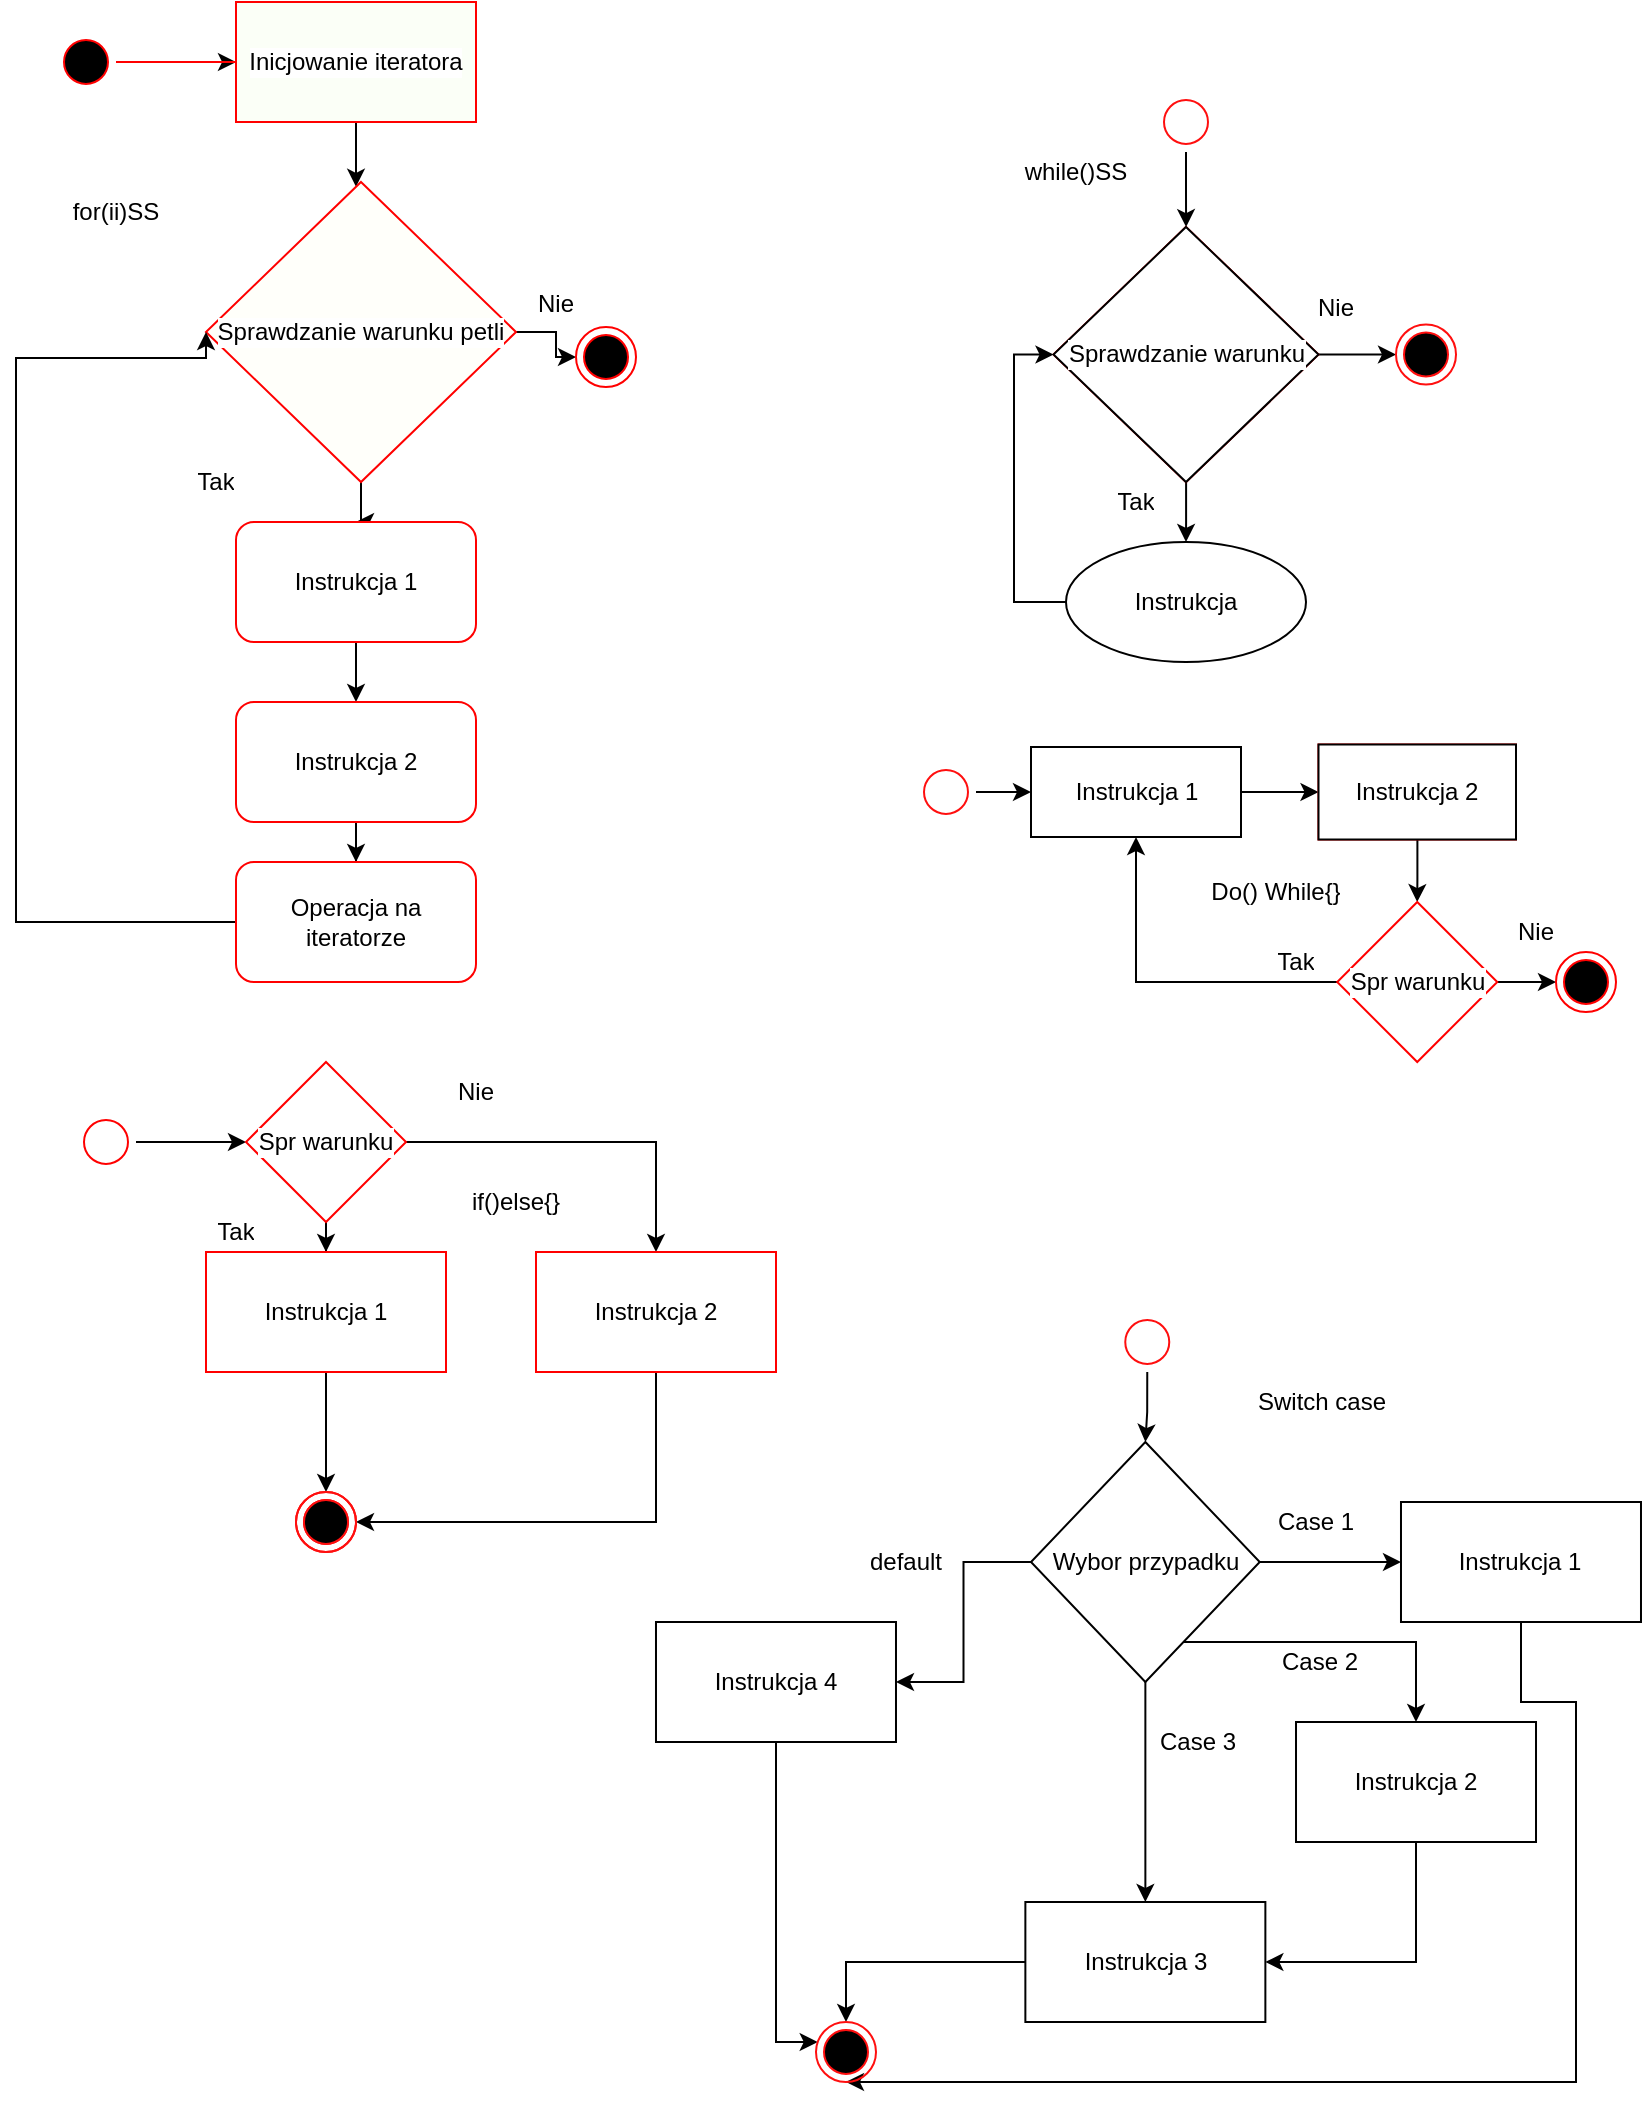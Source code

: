 <mxfile version="17.2.3" type="device"><diagram name="Page-1" id="0783ab3e-0a74-02c8-0abd-f7b4e66b4bec"><mxGraphModel dx="1422" dy="737" grid="1" gridSize="10" guides="1" tooltips="1" connect="1" arrows="1" fold="1" page="1" pageScale="1" pageWidth="850" pageHeight="1100" background="none" math="0" shadow="0"><root><mxCell id="0"/><mxCell id="1" parent="0"/><mxCell id="oMnjI462qFpjn7BTfmd0-12" value="" style="edgeStyle=orthogonalEdgeStyle;rounded=0;orthogonalLoop=1;jettySize=auto;html=1;fontColor=#000000;labelBackgroundColor=#FFFFFF;" edge="1" parent="1" source="oMnjI462qFpjn7BTfmd0-9" target="oMnjI462qFpjn7BTfmd0-11"><mxGeometry relative="1" as="geometry"/></mxCell><mxCell id="oMnjI462qFpjn7BTfmd0-9" value="" style="ellipse;html=1;shape=startState;fillColor=#000000;strokeColor=#ff0000;fontColor=#000000;labelBackgroundColor=#FFFFFF;" vertex="1" parent="1"><mxGeometry x="40" y="55" width="30" height="30" as="geometry"/></mxCell><mxCell id="oMnjI462qFpjn7BTfmd0-10" value="" style="edgeStyle=orthogonalEdgeStyle;html=1;verticalAlign=bottom;endArrow=open;endSize=8;strokeColor=#ff0000;rounded=0;fontColor=#000000;labelBackgroundColor=#FFFFFF;" edge="1" source="oMnjI462qFpjn7BTfmd0-9" parent="1"><mxGeometry relative="1" as="geometry"><mxPoint x="170" y="70" as="targetPoint"/></mxGeometry></mxCell><mxCell id="oMnjI462qFpjn7BTfmd0-14" value="" style="edgeStyle=orthogonalEdgeStyle;rounded=0;orthogonalLoop=1;jettySize=auto;html=1;fontColor=#000000;labelBackgroundColor=#FFFFFF;" edge="1" parent="1" source="oMnjI462qFpjn7BTfmd0-11" target="oMnjI462qFpjn7BTfmd0-13"><mxGeometry relative="1" as="geometry"><Array as="points"><mxPoint x="190" y="120"/><mxPoint x="190" y="120"/></Array></mxGeometry></mxCell><mxCell id="oMnjI462qFpjn7BTfmd0-11" value="Inicjowanie iteratora" style="whiteSpace=wrap;html=1;fillColor=#FBFFF7;strokeColor=#ff0000;direction=west;fontColor=#000000;labelBackgroundColor=#FFFFFF;" vertex="1" parent="1"><mxGeometry x="130" y="40" width="120" height="60" as="geometry"/></mxCell><mxCell id="oMnjI462qFpjn7BTfmd0-16" value="" style="edgeStyle=orthogonalEdgeStyle;rounded=0;orthogonalLoop=1;jettySize=auto;html=1;fontColor=#000000;labelBackgroundColor=#FFFFFF;" edge="1" parent="1" source="oMnjI462qFpjn7BTfmd0-13" target="oMnjI462qFpjn7BTfmd0-15"><mxGeometry relative="1" as="geometry"/></mxCell><mxCell id="oMnjI462qFpjn7BTfmd0-32" style="edgeStyle=orthogonalEdgeStyle;rounded=0;orthogonalLoop=1;jettySize=auto;html=1;fontColor=#000000;labelBackgroundColor=#FFFFFF;" edge="1" parent="1" source="oMnjI462qFpjn7BTfmd0-13" target="oMnjI462qFpjn7BTfmd0-27"><mxGeometry relative="1" as="geometry"/></mxCell><mxCell id="oMnjI462qFpjn7BTfmd0-13" value="&lt;font&gt;Sprawdzanie warunku petli&lt;/font&gt;" style="rhombus;whiteSpace=wrap;html=1;fillColor=#FFFFFA;strokeColor=#ff0000;fontColor=#000000;labelBackgroundColor=#FFFFFF;" vertex="1" parent="1"><mxGeometry x="115" y="130" width="155" height="150" as="geometry"/></mxCell><mxCell id="oMnjI462qFpjn7BTfmd0-18" value="" style="edgeStyle=orthogonalEdgeStyle;rounded=0;orthogonalLoop=1;jettySize=auto;html=1;fontColor=#000000;labelBackgroundColor=#FFFFFF;" edge="1" parent="1" source="oMnjI462qFpjn7BTfmd0-15" target="oMnjI462qFpjn7BTfmd0-17"><mxGeometry relative="1" as="geometry"/></mxCell><mxCell id="oMnjI462qFpjn7BTfmd0-15" value="&lt;font&gt;Instrukcja 1&lt;/font&gt;" style="rounded=1;whiteSpace=wrap;html=1;fillColor=#FFFFFF;strokeColor=#ff0000;fontColor=#000000;labelBackgroundColor=#FFFFFF;" vertex="1" parent="1"><mxGeometry x="130" y="300" width="120" height="60" as="geometry"/></mxCell><mxCell id="oMnjI462qFpjn7BTfmd0-20" value="" style="edgeStyle=orthogonalEdgeStyle;rounded=0;orthogonalLoop=1;jettySize=auto;html=1;fontColor=#000000;labelBackgroundColor=#FFFFFF;" edge="1" parent="1" source="oMnjI462qFpjn7BTfmd0-17" target="oMnjI462qFpjn7BTfmd0-19"><mxGeometry relative="1" as="geometry"/></mxCell><mxCell id="oMnjI462qFpjn7BTfmd0-17" value="&lt;font&gt;Instrukcja 2&lt;/font&gt;" style="rounded=1;whiteSpace=wrap;html=1;fillColor=#FFFFFF;strokeColor=#ff0000;fontColor=#000000;labelBackgroundColor=#FFFFFF;" vertex="1" parent="1"><mxGeometry x="130" y="390" width="120" height="60" as="geometry"/></mxCell><mxCell id="oMnjI462qFpjn7BTfmd0-21" style="edgeStyle=orthogonalEdgeStyle;rounded=0;orthogonalLoop=1;jettySize=auto;html=1;fontColor=#000000;entryX=0;entryY=0.5;entryDx=0;entryDy=0;labelBackgroundColor=#FFFFFF;" edge="1" parent="1" source="oMnjI462qFpjn7BTfmd0-19" target="oMnjI462qFpjn7BTfmd0-13"><mxGeometry relative="1" as="geometry"><mxPoint x="40" y="180" as="targetPoint"/><Array as="points"><mxPoint x="20" y="500"/><mxPoint x="20" y="218"/></Array></mxGeometry></mxCell><mxCell id="oMnjI462qFpjn7BTfmd0-19" value="&lt;font&gt;Operacja na iteratorze&lt;/font&gt;" style="rounded=1;whiteSpace=wrap;html=1;fillColor=#FFFFFF;strokeColor=#ff0000;fontColor=#000000;labelBackgroundColor=#FFFFFF;" vertex="1" parent="1"><mxGeometry x="130" y="470" width="120" height="60" as="geometry"/></mxCell><UserObject label="Tak" placeholders="1" name="Variable" id="oMnjI462qFpjn7BTfmd0-23"><mxCell style="text;html=1;strokeColor=none;fillColor=none;align=center;verticalAlign=middle;whiteSpace=wrap;overflow=hidden;labelBackgroundColor=#FFFFFF;fontColor=#000000;" vertex="1" parent="1"><mxGeometry x="80" y="270" width="80" height="20" as="geometry"/></mxCell></UserObject><UserObject label="Nie" placeholders="1" name="Variable" id="oMnjI462qFpjn7BTfmd0-24"><mxCell style="text;html=1;strokeColor=none;fillColor=none;align=center;verticalAlign=middle;whiteSpace=wrap;overflow=hidden;labelBackgroundColor=#FFFFFF;fontColor=#000000;" vertex="1" parent="1"><mxGeometry x="250" y="181.25" width="80" height="20" as="geometry"/></mxCell></UserObject><UserObject label="for(ii)SS" placeholders="1" name="Variable" id="oMnjI462qFpjn7BTfmd0-28"><mxCell style="text;html=1;strokeColor=none;fillColor=none;align=center;verticalAlign=middle;whiteSpace=wrap;overflow=hidden;labelBackgroundColor=#FFFFFF;fontColor=#000000;" vertex="1" parent="1"><mxGeometry x="30" y="135" width="80" height="20" as="geometry"/></mxCell></UserObject><mxCell id="oMnjI462qFpjn7BTfmd0-27" value="" style="ellipse;html=1;shape=endState;fillColor=#000000;strokeColor=#ff0000;labelBackgroundColor=#FFFFFF;fontColor=#000000;" vertex="1" parent="1"><mxGeometry x="300" y="202.5" width="30" height="30" as="geometry"/></mxCell><UserObject label="while()SS" placeholders="1" name="Variable" id="oMnjI462qFpjn7BTfmd0-33"><mxCell style="text;html=1;strokeColor=none;fillColor=none;align=center;verticalAlign=middle;whiteSpace=wrap;overflow=hidden;labelBackgroundColor=#FFFFFF;fontColor=#000000;" vertex="1" parent="1"><mxGeometry x="510" y="115" width="80" height="20" as="geometry"/></mxCell></UserObject><mxCell id="oMnjI462qFpjn7BTfmd0-37" value="" style="edgeStyle=orthogonalEdgeStyle;rounded=0;orthogonalLoop=1;jettySize=auto;html=1;fontColor=#000000;labelBackgroundColor=#FFFFFF;" edge="1" parent="1" source="oMnjI462qFpjn7BTfmd0-34" target="oMnjI462qFpjn7BTfmd0-36"><mxGeometry relative="1" as="geometry"/></mxCell><mxCell id="oMnjI462qFpjn7BTfmd0-34" value="" style="ellipse;html=1;shape=startState;labelBackgroundColor=#FFFFFF;strokeColor=#FF0F0F;" vertex="1" parent="1"><mxGeometry x="590" y="85" width="30" height="30" as="geometry"/></mxCell><mxCell id="oMnjI462qFpjn7BTfmd0-40" style="edgeStyle=orthogonalEdgeStyle;rounded=0;orthogonalLoop=1;jettySize=auto;html=1;fontColor=#000000;labelBackgroundColor=#FFFFFF;" edge="1" parent="1" source="oMnjI462qFpjn7BTfmd0-36" target="oMnjI462qFpjn7BTfmd0-41"><mxGeometry relative="1" as="geometry"><mxPoint x="720" y="216.25" as="targetPoint"/></mxGeometry></mxCell><mxCell id="oMnjI462qFpjn7BTfmd0-43" value="" style="edgeStyle=orthogonalEdgeStyle;rounded=0;orthogonalLoop=1;jettySize=auto;html=1;fontColor=#000000;labelBackgroundColor=#FFFFFF;" edge="1" parent="1" source="oMnjI462qFpjn7BTfmd0-36" target="oMnjI462qFpjn7BTfmd0-42"><mxGeometry relative="1" as="geometry"/></mxCell><mxCell id="oMnjI462qFpjn7BTfmd0-36" value="Sprawdzanie warunku" style="rhombus;whiteSpace=wrap;html=1;fillColor=#000000;strokeColor=#ff0000;fontColor=#000000;labelBackgroundColor=#FFFFFF;" vertex="1" parent="1"><mxGeometry x="538.75" y="152.5" width="132.5" height="127.5" as="geometry"/></mxCell><UserObject label="Nie" placeholders="1" name="Variable" id="oMnjI462qFpjn7BTfmd0-38"><mxCell style="text;html=1;strokeColor=none;fillColor=none;align=center;verticalAlign=middle;whiteSpace=wrap;overflow=hidden;labelBackgroundColor=#FFFFFF;fontColor=#000000;" vertex="1" parent="1"><mxGeometry x="640" y="182.5" width="80" height="20" as="geometry"/></mxCell></UserObject><UserObject label="Tak" placeholders="1" name="Variable" id="oMnjI462qFpjn7BTfmd0-39"><mxCell style="text;html=1;strokeColor=none;fillColor=none;align=center;verticalAlign=middle;whiteSpace=wrap;overflow=hidden;labelBackgroundColor=#FFFFFF;fontColor=#000000;" vertex="1" parent="1"><mxGeometry x="540" y="280" width="80" height="20" as="geometry"/></mxCell></UserObject><mxCell id="oMnjI462qFpjn7BTfmd0-41" value="" style="ellipse;html=1;shape=endState;labelBackgroundColor=#FFFFFF;strokeColor=#FF0F0F;fillColor=#000000;" vertex="1" parent="1"><mxGeometry x="710" y="201.25" width="30" height="30" as="geometry"/></mxCell><mxCell id="oMnjI462qFpjn7BTfmd0-44" style="edgeStyle=orthogonalEdgeStyle;rounded=0;orthogonalLoop=1;jettySize=auto;html=1;fontColor=#000000;entryX=0;entryY=0.5;entryDx=0;entryDy=0;labelBackgroundColor=#FFFFFF;" edge="1" parent="1" source="oMnjI462qFpjn7BTfmd0-42" target="oMnjI462qFpjn7BTfmd0-36"><mxGeometry relative="1" as="geometry"><mxPoint x="520" y="220" as="targetPoint"/><Array as="points"><mxPoint x="519" y="340"/><mxPoint x="519" y="216"/></Array></mxGeometry></mxCell><mxCell id="oMnjI462qFpjn7BTfmd0-42" value="Instrukcja" style="ellipse;whiteSpace=wrap;html=1;labelBackgroundColor=#FFFFFF;" vertex="1" parent="1"><mxGeometry x="545" y="310" width="120" height="60" as="geometry"/></mxCell><UserObject label="Do() While{}" placeholders="1" name="Variable" id="oMnjI462qFpjn7BTfmd0-45"><mxCell style="text;html=1;strokeColor=none;fillColor=none;align=center;verticalAlign=middle;whiteSpace=wrap;overflow=hidden;labelBackgroundColor=#FFFFFF;fontColor=#000000;" vertex="1" parent="1"><mxGeometry x="610" y="475" width="80" height="20" as="geometry"/></mxCell></UserObject><mxCell id="oMnjI462qFpjn7BTfmd0-51" value="" style="edgeStyle=orthogonalEdgeStyle;rounded=0;orthogonalLoop=1;jettySize=auto;html=1;fontColor=#000000;labelBackgroundColor=#FFFFFF;" edge="1" parent="1" source="oMnjI462qFpjn7BTfmd0-46" target="oMnjI462qFpjn7BTfmd0-50"><mxGeometry relative="1" as="geometry"/></mxCell><mxCell id="oMnjI462qFpjn7BTfmd0-46" value="" style="ellipse;html=1;shape=startState;labelBackgroundColor=#FFFFFF;strokeColor=#FF0F0F;" vertex="1" parent="1"><mxGeometry x="470" y="420" width="30" height="30" as="geometry"/></mxCell><mxCell id="oMnjI462qFpjn7BTfmd0-54" value="" style="edgeStyle=orthogonalEdgeStyle;rounded=0;orthogonalLoop=1;jettySize=auto;html=1;fontColor=#000000;labelBackgroundColor=#FFFFFF;" edge="1" parent="1" source="oMnjI462qFpjn7BTfmd0-50" target="oMnjI462qFpjn7BTfmd0-53"><mxGeometry relative="1" as="geometry"/></mxCell><mxCell id="oMnjI462qFpjn7BTfmd0-50" value="Instrukcja 1" style="whiteSpace=wrap;html=1;labelBackgroundColor=#FFFFFF;" vertex="1" parent="1"><mxGeometry x="527.5" y="412.5" width="105" height="45" as="geometry"/></mxCell><mxCell id="oMnjI462qFpjn7BTfmd0-57" value="" style="edgeStyle=orthogonalEdgeStyle;rounded=0;orthogonalLoop=1;jettySize=auto;html=1;fontColor=#000000;labelBackgroundColor=#FFFFFF;" edge="1" parent="1" source="oMnjI462qFpjn7BTfmd0-53" target="oMnjI462qFpjn7BTfmd0-56"><mxGeometry relative="1" as="geometry"/></mxCell><mxCell id="oMnjI462qFpjn7BTfmd0-53" value="Instrukcja 2" style="whiteSpace=wrap;html=1;fillColor=#000000;strokeColor=#ff0000;fontColor=#000000;labelBackgroundColor=#FFFFFF;" vertex="1" parent="1"><mxGeometry x="671.25" y="411.25" width="98.75" height="47.5" as="geometry"/></mxCell><mxCell id="oMnjI462qFpjn7BTfmd0-61" style="edgeStyle=orthogonalEdgeStyle;rounded=0;orthogonalLoop=1;jettySize=auto;html=1;fontColor=#000000;labelBackgroundColor=#FFFFFF;" edge="1" parent="1" source="oMnjI462qFpjn7BTfmd0-56" target="oMnjI462qFpjn7BTfmd0-59"><mxGeometry relative="1" as="geometry"/></mxCell><mxCell id="oMnjI462qFpjn7BTfmd0-62" style="edgeStyle=orthogonalEdgeStyle;rounded=0;orthogonalLoop=1;jettySize=auto;html=1;entryX=0.5;entryY=1;entryDx=0;entryDy=0;fontColor=#000000;labelBackgroundColor=#FFFFFF;" edge="1" parent="1" source="oMnjI462qFpjn7BTfmd0-56" target="oMnjI462qFpjn7BTfmd0-50"><mxGeometry relative="1" as="geometry"/></mxCell><mxCell id="oMnjI462qFpjn7BTfmd0-56" value="Spr warunku" style="rhombus;whiteSpace=wrap;html=1;fillColor=#FFFFFF;strokeColor=#ff0000;fontColor=#000000;labelBackgroundColor=#FFFFFF;" vertex="1" parent="1"><mxGeometry x="680.625" y="490" width="80" height="80" as="geometry"/></mxCell><mxCell id="oMnjI462qFpjn7BTfmd0-59" value="" style="ellipse;html=1;shape=endState;fillColor=#000000;strokeColor=#ff0000;labelBackgroundColor=#FFFFFF;fontColor=#000000;" vertex="1" parent="1"><mxGeometry x="790" y="515" width="30" height="30" as="geometry"/></mxCell><UserObject label="Tak" placeholders="1" name="Variable" id="oMnjI462qFpjn7BTfmd0-63"><mxCell style="text;html=1;strokeColor=none;fillColor=none;align=center;verticalAlign=middle;whiteSpace=wrap;overflow=hidden;labelBackgroundColor=#FFFFFF;fontColor=#000000;" vertex="1" parent="1"><mxGeometry x="620" y="510" width="80" height="20" as="geometry"/></mxCell></UserObject><UserObject label="Nie" placeholders="1" name="Variable" id="oMnjI462qFpjn7BTfmd0-64"><mxCell style="text;html=1;strokeColor=none;fillColor=none;align=center;verticalAlign=middle;whiteSpace=wrap;overflow=hidden;labelBackgroundColor=#FFFFFF;fontColor=#000000;" vertex="1" parent="1"><mxGeometry x="740" y="495" width="80" height="20" as="geometry"/></mxCell></UserObject><UserObject label="if()else{}" placeholders="1" name="Variable" id="oMnjI462qFpjn7BTfmd0-65"><mxCell style="text;html=1;strokeColor=none;fillColor=none;align=center;verticalAlign=middle;whiteSpace=wrap;overflow=hidden;labelBackgroundColor=#FFFFFF;fontColor=#000000;" vertex="1" parent="1"><mxGeometry x="230" y="630" width="80" height="20" as="geometry"/></mxCell></UserObject><mxCell id="oMnjI462qFpjn7BTfmd0-70" value="" style="edgeStyle=orthogonalEdgeStyle;rounded=0;orthogonalLoop=1;jettySize=auto;html=1;fontColor=#000000;labelBackgroundColor=#FFFFFF;" edge="1" parent="1" source="oMnjI462qFpjn7BTfmd0-66" target="oMnjI462qFpjn7BTfmd0-69"><mxGeometry relative="1" as="geometry"/></mxCell><mxCell id="oMnjI462qFpjn7BTfmd0-66" value="" style="ellipse;html=1;shape=startState;fillColor=#FFFFFF;strokeColor=#ff0000;labelBackgroundColor=#FFFFFF;fontColor=#000000;" vertex="1" parent="1"><mxGeometry x="50" y="595" width="30" height="30" as="geometry"/></mxCell><mxCell id="oMnjI462qFpjn7BTfmd0-75" value="" style="edgeStyle=orthogonalEdgeStyle;rounded=0;orthogonalLoop=1;jettySize=auto;html=1;fontColor=#000000;labelBackgroundColor=#FFFFFF;" edge="1" parent="1" source="oMnjI462qFpjn7BTfmd0-69" target="oMnjI462qFpjn7BTfmd0-74"><mxGeometry relative="1" as="geometry"/></mxCell><mxCell id="oMnjI462qFpjn7BTfmd0-77" value="" style="edgeStyle=orthogonalEdgeStyle;rounded=0;orthogonalLoop=1;jettySize=auto;html=1;fontColor=#000000;labelBackgroundColor=#FFFFFF;" edge="1" parent="1" source="oMnjI462qFpjn7BTfmd0-69" target="oMnjI462qFpjn7BTfmd0-76"><mxGeometry relative="1" as="geometry"/></mxCell><mxCell id="oMnjI462qFpjn7BTfmd0-69" value="Spr warunku" style="rhombus;whiteSpace=wrap;html=1;fillColor=#FFFFFF;strokeColor=#ff0000;fontColor=#000000;labelBackgroundColor=#FFFFFF;" vertex="1" parent="1"><mxGeometry x="135" y="570" width="80" height="80" as="geometry"/></mxCell><UserObject label="Nie" placeholders="1" name="Variable" id="oMnjI462qFpjn7BTfmd0-71"><mxCell style="text;html=1;strokeColor=none;fillColor=none;align=center;verticalAlign=middle;whiteSpace=wrap;overflow=hidden;labelBackgroundColor=#FFFFFF;fontColor=#000000;" vertex="1" parent="1"><mxGeometry x="210" y="575" width="80" height="20" as="geometry"/></mxCell></UserObject><UserObject label="Tak" placeholders="1" name="Variable" id="oMnjI462qFpjn7BTfmd0-72"><mxCell style="text;html=1;strokeColor=none;fillColor=none;align=center;verticalAlign=middle;whiteSpace=wrap;overflow=hidden;labelBackgroundColor=#FFFFFF;fontColor=#000000;" vertex="1" parent="1"><mxGeometry x="90" y="645" width="80" height="20" as="geometry"/></mxCell></UserObject><mxCell id="oMnjI462qFpjn7BTfmd0-81" style="edgeStyle=orthogonalEdgeStyle;rounded=0;orthogonalLoop=1;jettySize=auto;html=1;fontColor=#000000;labelBackgroundColor=#FFFFFF;" edge="1" parent="1" source="oMnjI462qFpjn7BTfmd0-74" target="oMnjI462qFpjn7BTfmd0-78"><mxGeometry relative="1" as="geometry"/></mxCell><mxCell id="oMnjI462qFpjn7BTfmd0-74" value="Instrukcja 1" style="whiteSpace=wrap;html=1;fillColor=#FFFFFF;strokeColor=#ff0000;fontColor=#000000;labelBackgroundColor=#FFFFFF;" vertex="1" parent="1"><mxGeometry x="115" y="665" width="120" height="60" as="geometry"/></mxCell><mxCell id="oMnjI462qFpjn7BTfmd0-80" style="edgeStyle=orthogonalEdgeStyle;rounded=0;orthogonalLoop=1;jettySize=auto;html=1;fontColor=#000000;labelBackgroundColor=#FFFFFF;" edge="1" parent="1" source="oMnjI462qFpjn7BTfmd0-76" target="oMnjI462qFpjn7BTfmd0-78"><mxGeometry relative="1" as="geometry"><Array as="points"><mxPoint x="340" y="800"/></Array></mxGeometry></mxCell><mxCell id="oMnjI462qFpjn7BTfmd0-76" value="Instrukcja 2" style="whiteSpace=wrap;html=1;fillColor=#FFFFFF;strokeColor=#ff0000;fontColor=#000000;labelBackgroundColor=#FFFFFF;" vertex="1" parent="1"><mxGeometry x="280" y="665" width="120" height="60" as="geometry"/></mxCell><mxCell id="oMnjI462qFpjn7BTfmd0-78" value="" style="ellipse;html=1;shape=endState;fillColor=#000000;strokeColor=#ff0000;labelBackgroundColor=#FFFFFF;fontColor=#000000;" vertex="1" parent="1"><mxGeometry x="160" y="785" width="30" height="30" as="geometry"/></mxCell><UserObject label="Switch case" placeholders="1" name="Variable" id="oMnjI462qFpjn7BTfmd0-83"><mxCell style="text;html=1;strokeColor=none;fillColor=none;align=center;verticalAlign=middle;whiteSpace=wrap;overflow=hidden;labelBackgroundColor=#FFFFFF;fontColor=#000000;" vertex="1" parent="1"><mxGeometry x="632.5" y="730" width="80" height="20" as="geometry"/></mxCell></UserObject><mxCell id="oMnjI462qFpjn7BTfmd0-86" value="" style="edgeStyle=orthogonalEdgeStyle;rounded=0;orthogonalLoop=1;jettySize=auto;html=1;fontColor=#000000;labelBackgroundColor=#FFFFFF;" edge="1" parent="1" source="oMnjI462qFpjn7BTfmd0-84" target="oMnjI462qFpjn7BTfmd0-85"><mxGeometry relative="1" as="geometry"/></mxCell><mxCell id="oMnjI462qFpjn7BTfmd0-84" value="" style="ellipse;html=1;shape=startState;labelBackgroundColor=#FFFFFF;strokeColor=#FF0F0F;" vertex="1" parent="1"><mxGeometry x="570.63" y="695" width="30" height="30" as="geometry"/></mxCell><mxCell id="oMnjI462qFpjn7BTfmd0-89" value="" style="edgeStyle=orthogonalEdgeStyle;rounded=0;orthogonalLoop=1;jettySize=auto;html=1;fontColor=#000000;labelBackgroundColor=#FFFFFF;" edge="1" parent="1" source="oMnjI462qFpjn7BTfmd0-85" target="oMnjI462qFpjn7BTfmd0-88"><mxGeometry relative="1" as="geometry"/></mxCell><mxCell id="oMnjI462qFpjn7BTfmd0-96" value="" style="edgeStyle=orthogonalEdgeStyle;rounded=0;orthogonalLoop=1;jettySize=auto;html=1;labelBackgroundColor=#FFFFFF;fontColor=#000000;strokeColor=#000000;" edge="1" parent="1" source="oMnjI462qFpjn7BTfmd0-85" target="oMnjI462qFpjn7BTfmd0-95"><mxGeometry relative="1" as="geometry"><Array as="points"><mxPoint x="720" y="860"/></Array></mxGeometry></mxCell><mxCell id="oMnjI462qFpjn7BTfmd0-100" value="" style="edgeStyle=orthogonalEdgeStyle;rounded=0;orthogonalLoop=1;jettySize=auto;html=1;labelBackgroundColor=#FFFFFF;fontColor=#000000;strokeColor=#000000;" edge="1" parent="1" source="oMnjI462qFpjn7BTfmd0-85" target="oMnjI462qFpjn7BTfmd0-99"><mxGeometry relative="1" as="geometry"/></mxCell><mxCell id="oMnjI462qFpjn7BTfmd0-103" value="" style="edgeStyle=orthogonalEdgeStyle;rounded=0;orthogonalLoop=1;jettySize=auto;html=1;labelBackgroundColor=#FFFFFF;fontColor=#000000;strokeColor=#000000;" edge="1" parent="1" source="oMnjI462qFpjn7BTfmd0-85" target="oMnjI462qFpjn7BTfmd0-102"><mxGeometry relative="1" as="geometry"/></mxCell><mxCell id="oMnjI462qFpjn7BTfmd0-85" value="Wybor przypadku" style="rhombus;whiteSpace=wrap;html=1;labelBackgroundColor=#FFFFFF;" vertex="1" parent="1"><mxGeometry x="527.5" y="760" width="114.37" height="120" as="geometry"/></mxCell><UserObject label="Case 1" placeholders="1" name="Variable" id="oMnjI462qFpjn7BTfmd0-87"><mxCell style="text;html=1;strokeColor=none;fillColor=none;align=center;verticalAlign=middle;whiteSpace=wrap;overflow=hidden;labelBackgroundColor=#FFFFFF;fontColor=#000000;" vertex="1" parent="1"><mxGeometry x="630" y="790" width="80" height="20" as="geometry"/></mxCell></UserObject><mxCell id="oMnjI462qFpjn7BTfmd0-106" style="edgeStyle=orthogonalEdgeStyle;rounded=0;orthogonalLoop=1;jettySize=auto;html=1;labelBackgroundColor=#FFFFFF;fontColor=#000000;strokeColor=#000000;" edge="1" parent="1" source="oMnjI462qFpjn7BTfmd0-88" target="oMnjI462qFpjn7BTfmd0-105"><mxGeometry relative="1" as="geometry"><mxPoint x="800" y="1090" as="targetPoint"/><Array as="points"><mxPoint x="773" y="890"/><mxPoint x="800" y="890"/><mxPoint x="800" y="1080"/></Array></mxGeometry></mxCell><mxCell id="oMnjI462qFpjn7BTfmd0-88" value="Instrukcja 1" style="whiteSpace=wrap;html=1;labelBackgroundColor=#FFFFFF;" vertex="1" parent="1"><mxGeometry x="712.495" y="790" width="120" height="60" as="geometry"/></mxCell><mxCell id="oMnjI462qFpjn7BTfmd0-90" value="" style="ellipse;html=1;shape=endState;labelBackgroundColor=#FFFFFF;strokeColor=#FF0F0F;fillColor=#000000;" vertex="1" parent="1"><mxGeometry x="160" y="785" width="30" height="30" as="geometry"/></mxCell><mxCell id="oMnjI462qFpjn7BTfmd0-91" value="Instrukcja 2" style="whiteSpace=wrap;html=1;labelBackgroundColor=#FFFFFF;" vertex="1" parent="1"><mxGeometry x="671.25" y="411.25" width="98.75" height="47.5" as="geometry"/></mxCell><mxCell id="oMnjI462qFpjn7BTfmd0-92" value="Sprawdzanie warunku" style="rhombus;whiteSpace=wrap;html=1;labelBackgroundColor=#FFFFFF;" vertex="1" parent="1"><mxGeometry x="538.75" y="152.5" width="132.5" height="127.5" as="geometry"/></mxCell><mxCell id="oMnjI462qFpjn7BTfmd0-107" style="edgeStyle=orthogonalEdgeStyle;rounded=0;orthogonalLoop=1;jettySize=auto;html=1;labelBackgroundColor=#FFFFFF;fontColor=#000000;strokeColor=#000000;entryX=1;entryY=0.5;entryDx=0;entryDy=0;" edge="1" parent="1" source="oMnjI462qFpjn7BTfmd0-95" target="oMnjI462qFpjn7BTfmd0-99"><mxGeometry relative="1" as="geometry"><mxPoint x="720.005" y="1060" as="targetPoint"/><Array as="points"><mxPoint x="720" y="1020"/></Array></mxGeometry></mxCell><mxCell id="oMnjI462qFpjn7BTfmd0-95" value="Instrukcja 2" style="whiteSpace=wrap;html=1;labelBackgroundColor=#FFFFFF;" vertex="1" parent="1"><mxGeometry x="660.005" y="900" width="120" height="60" as="geometry"/></mxCell><UserObject label="Case 2" placeholders="1" name="Variable" id="oMnjI462qFpjn7BTfmd0-97"><mxCell style="text;html=1;strokeColor=none;fillColor=none;align=center;verticalAlign=middle;whiteSpace=wrap;overflow=hidden;labelBackgroundColor=#FFFFFF;fontColor=#000000;" vertex="1" parent="1"><mxGeometry x="632.49" y="860" width="80" height="20" as="geometry"/></mxCell></UserObject><mxCell id="oMnjI462qFpjn7BTfmd0-108" style="edgeStyle=orthogonalEdgeStyle;rounded=0;orthogonalLoop=1;jettySize=auto;html=1;labelBackgroundColor=#FFFFFF;fontColor=#000000;strokeColor=#000000;" edge="1" parent="1" source="oMnjI462qFpjn7BTfmd0-99" target="oMnjI462qFpjn7BTfmd0-105"><mxGeometry relative="1" as="geometry"><Array as="points"><mxPoint x="435" y="1020"/></Array></mxGeometry></mxCell><mxCell id="oMnjI462qFpjn7BTfmd0-99" value="Instrukcja 3" style="whiteSpace=wrap;html=1;labelBackgroundColor=#FFFFFF;" vertex="1" parent="1"><mxGeometry x="524.685" y="990" width="120" height="60" as="geometry"/></mxCell><UserObject label="Case 3" placeholders="1" name="Variable" id="oMnjI462qFpjn7BTfmd0-101"><mxCell style="text;html=1;strokeColor=none;fillColor=none;align=center;verticalAlign=middle;whiteSpace=wrap;overflow=hidden;labelBackgroundColor=#FFFFFF;fontColor=#000000;" vertex="1" parent="1"><mxGeometry x="570.63" y="900" width="80" height="20" as="geometry"/></mxCell></UserObject><mxCell id="oMnjI462qFpjn7BTfmd0-109" style="edgeStyle=orthogonalEdgeStyle;rounded=0;orthogonalLoop=1;jettySize=auto;html=1;labelBackgroundColor=#FFFFFF;fontColor=#000000;strokeColor=#000000;" edge="1" parent="1" source="oMnjI462qFpjn7BTfmd0-102" target="oMnjI462qFpjn7BTfmd0-105"><mxGeometry relative="1" as="geometry"><Array as="points"><mxPoint x="400" y="1060"/></Array></mxGeometry></mxCell><mxCell id="oMnjI462qFpjn7BTfmd0-102" value="Instrukcja 4" style="whiteSpace=wrap;html=1;labelBackgroundColor=#FFFFFF;" vertex="1" parent="1"><mxGeometry x="339.995" y="850" width="120" height="60" as="geometry"/></mxCell><UserObject label="default" placeholders="1" name="Variable" id="oMnjI462qFpjn7BTfmd0-104"><mxCell style="text;html=1;strokeColor=none;fillColor=none;align=center;verticalAlign=middle;whiteSpace=wrap;overflow=hidden;labelBackgroundColor=#FFFFFF;fontColor=#000000;" vertex="1" parent="1"><mxGeometry x="425" y="810" width="80" height="20" as="geometry"/></mxCell></UserObject><mxCell id="oMnjI462qFpjn7BTfmd0-105" value="" style="ellipse;html=1;shape=endState;labelBackgroundColor=#FFFFFF;strokeColor=#FF0F0F;fillColor=#000000;" vertex="1" parent="1"><mxGeometry x="420" y="1050" width="30" height="30" as="geometry"/></mxCell></root></mxGraphModel></diagram></mxfile>